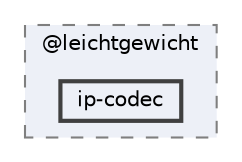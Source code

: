 digraph "pkiclassroomrescheduler/src/main/frontend/node_modules/@leichtgewicht/ip-codec"
{
 // LATEX_PDF_SIZE
  bgcolor="transparent";
  edge [fontname=Helvetica,fontsize=10,labelfontname=Helvetica,labelfontsize=10];
  node [fontname=Helvetica,fontsize=10,shape=box,height=0.2,width=0.4];
  compound=true
  subgraph clusterdir_2904c5621efad239a81ca8f06847a918 {
    graph [ bgcolor="#edf0f7", pencolor="grey50", label="@leichtgewicht", fontname=Helvetica,fontsize=10 style="filled,dashed", URL="dir_2904c5621efad239a81ca8f06847a918.html",tooltip=""]
  dir_ca2d4095fd487cc8dd220c74266ebf00 [label="ip-codec", fillcolor="#edf0f7", color="grey25", style="filled,bold", URL="dir_ca2d4095fd487cc8dd220c74266ebf00.html",tooltip=""];
  }
}

